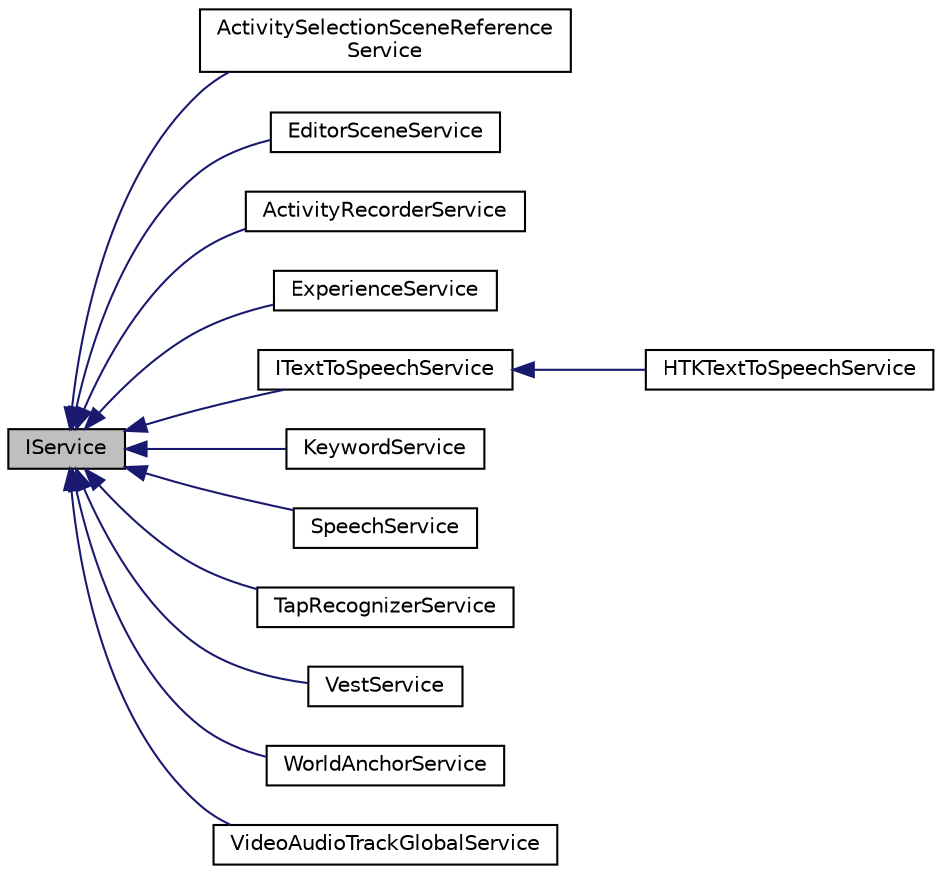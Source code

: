 digraph "IService"
{
 // INTERACTIVE_SVG=YES
 // LATEX_PDF_SIZE
  edge [fontname="Helvetica",fontsize="10",labelfontname="Helvetica",labelfontsize="10"];
  node [fontname="Helvetica",fontsize="10",shape=record];
  rankdir="LR";
  Node1 [label="IService",height=0.2,width=0.4,color="black", fillcolor="grey75", style="filled", fontcolor="black",tooltip=" "];
  Node1 -> Node2 [dir="back",color="midnightblue",fontsize="10",style="solid",fontname="Helvetica"];
  Node2 [label="ActivitySelectionSceneReference\lService",height=0.2,width=0.4,color="black", fillcolor="white", style="filled",URL="$class_activity_selection_scene_reference_service.html",tooltip=" "];
  Node1 -> Node3 [dir="back",color="midnightblue",fontsize="10",style="solid",fontname="Helvetica"];
  Node3 [label="EditorSceneService",height=0.2,width=0.4,color="black", fillcolor="white", style="filled",URL="$class_editor_scene_service.html",tooltip=" "];
  Node1 -> Node4 [dir="back",color="midnightblue",fontsize="10",style="solid",fontname="Helvetica"];
  Node4 [label="ActivityRecorderService",height=0.2,width=0.4,color="black", fillcolor="white", style="filled",URL="$class_mirage_x_r_1_1_activity_recorder_service.html",tooltip=" "];
  Node1 -> Node5 [dir="back",color="midnightblue",fontsize="10",style="solid",fontname="Helvetica"];
  Node5 [label="ExperienceService",height=0.2,width=0.4,color="black", fillcolor="white", style="filled",URL="$class_mirage_x_r_1_1_experience_service.html",tooltip="Service that handles the connection to the xAPI"];
  Node1 -> Node6 [dir="back",color="midnightblue",fontsize="10",style="solid",fontname="Helvetica"];
  Node6 [label="ITextToSpeechService",height=0.2,width=0.4,color="black", fillcolor="white", style="filled",URL="$interface_mirage_x_r_1_1_i_text_to_speech_service.html",tooltip=" "];
  Node6 -> Node7 [dir="back",color="midnightblue",fontsize="10",style="solid",fontname="Helvetica"];
  Node7 [label="HTKTextToSpeechService",height=0.2,width=0.4,color="black", fillcolor="white", style="filled",URL="$class_mirage_x_r_1_1_h_t_k_text_to_speech_service.html",tooltip=" "];
  Node1 -> Node8 [dir="back",color="midnightblue",fontsize="10",style="solid",fontname="Helvetica"];
  Node8 [label="KeywordService",height=0.2,width=0.4,color="black", fillcolor="white", style="filled",URL="$class_mirage_x_r_1_1_keyword_service.html",tooltip="One keyword servcie to rule them all! SpeechService.cs from recorder modified to work with both recor..."];
  Node1 -> Node9 [dir="back",color="midnightblue",fontsize="10",style="solid",fontname="Helvetica"];
  Node9 [label="SpeechService",height=0.2,width=0.4,color="black", fillcolor="white", style="filled",URL="$class_mirage_x_r_1_1_speech_service.html",tooltip="class to handle speech commands as alternative input."];
  Node1 -> Node10 [dir="back",color="midnightblue",fontsize="10",style="solid",fontname="Helvetica"];
  Node10 [label="TapRecognizerService",height=0.2,width=0.4,color="black", fillcolor="white", style="filled",URL="$class_mirage_x_r_1_1_tap_recognizer_service.html",tooltip=" "];
  Node1 -> Node11 [dir="back",color="midnightblue",fontsize="10",style="solid",fontname="Helvetica"];
  Node11 [label="VestService",height=0.2,width=0.4,color="black", fillcolor="white", style="filled",URL="$class_mirage_x_r_1_1_vest_service.html",tooltip=" "];
  Node1 -> Node12 [dir="back",color="midnightblue",fontsize="10",style="solid",fontname="Helvetica"];
  Node12 [label="WorldAnchorService",height=0.2,width=0.4,color="black", fillcolor="white", style="filled",URL="$class_mirage_x_r_1_1_world_anchor_service.html",tooltip="Service which makes the MRTK's WorldAnchorManager accessible"];
  Node1 -> Node13 [dir="back",color="midnightblue",fontsize="10",style="solid",fontname="Helvetica"];
  Node13 [label="VideoAudioTrackGlobalService",height=0.2,width=0.4,color="black", fillcolor="white", style="filled",URL="$class_video_audio_track_global_service.html",tooltip=" "];
}
